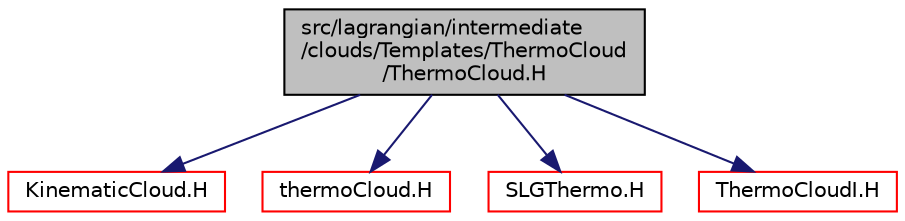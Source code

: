 digraph "src/lagrangian/intermediate/clouds/Templates/ThermoCloud/ThermoCloud.H"
{
  bgcolor="transparent";
  edge [fontname="Helvetica",fontsize="10",labelfontname="Helvetica",labelfontsize="10"];
  node [fontname="Helvetica",fontsize="10",shape=record];
  Node1 [label="src/lagrangian/intermediate\l/clouds/Templates/ThermoCloud\l/ThermoCloud.H",height=0.2,width=0.4,color="black", fillcolor="grey75", style="filled", fontcolor="black"];
  Node1 -> Node2 [color="midnightblue",fontsize="10",style="solid",fontname="Helvetica"];
  Node2 [label="KinematicCloud.H",height=0.2,width=0.4,color="red",URL="$a06462.html"];
  Node1 -> Node3 [color="midnightblue",fontsize="10",style="solid",fontname="Helvetica"];
  Node3 [label="thermoCloud.H",height=0.2,width=0.4,color="red",URL="$a06448.html"];
  Node1 -> Node4 [color="midnightblue",fontsize="10",style="solid",fontname="Helvetica"];
  Node4 [label="SLGThermo.H",height=0.2,width=0.4,color="red",URL="$a10218.html"];
  Node1 -> Node5 [color="midnightblue",fontsize="10",style="solid",fontname="Helvetica"];
  Node5 [label="ThermoCloudI.H",height=0.2,width=0.4,color="red",URL="$a06475.html"];
}
